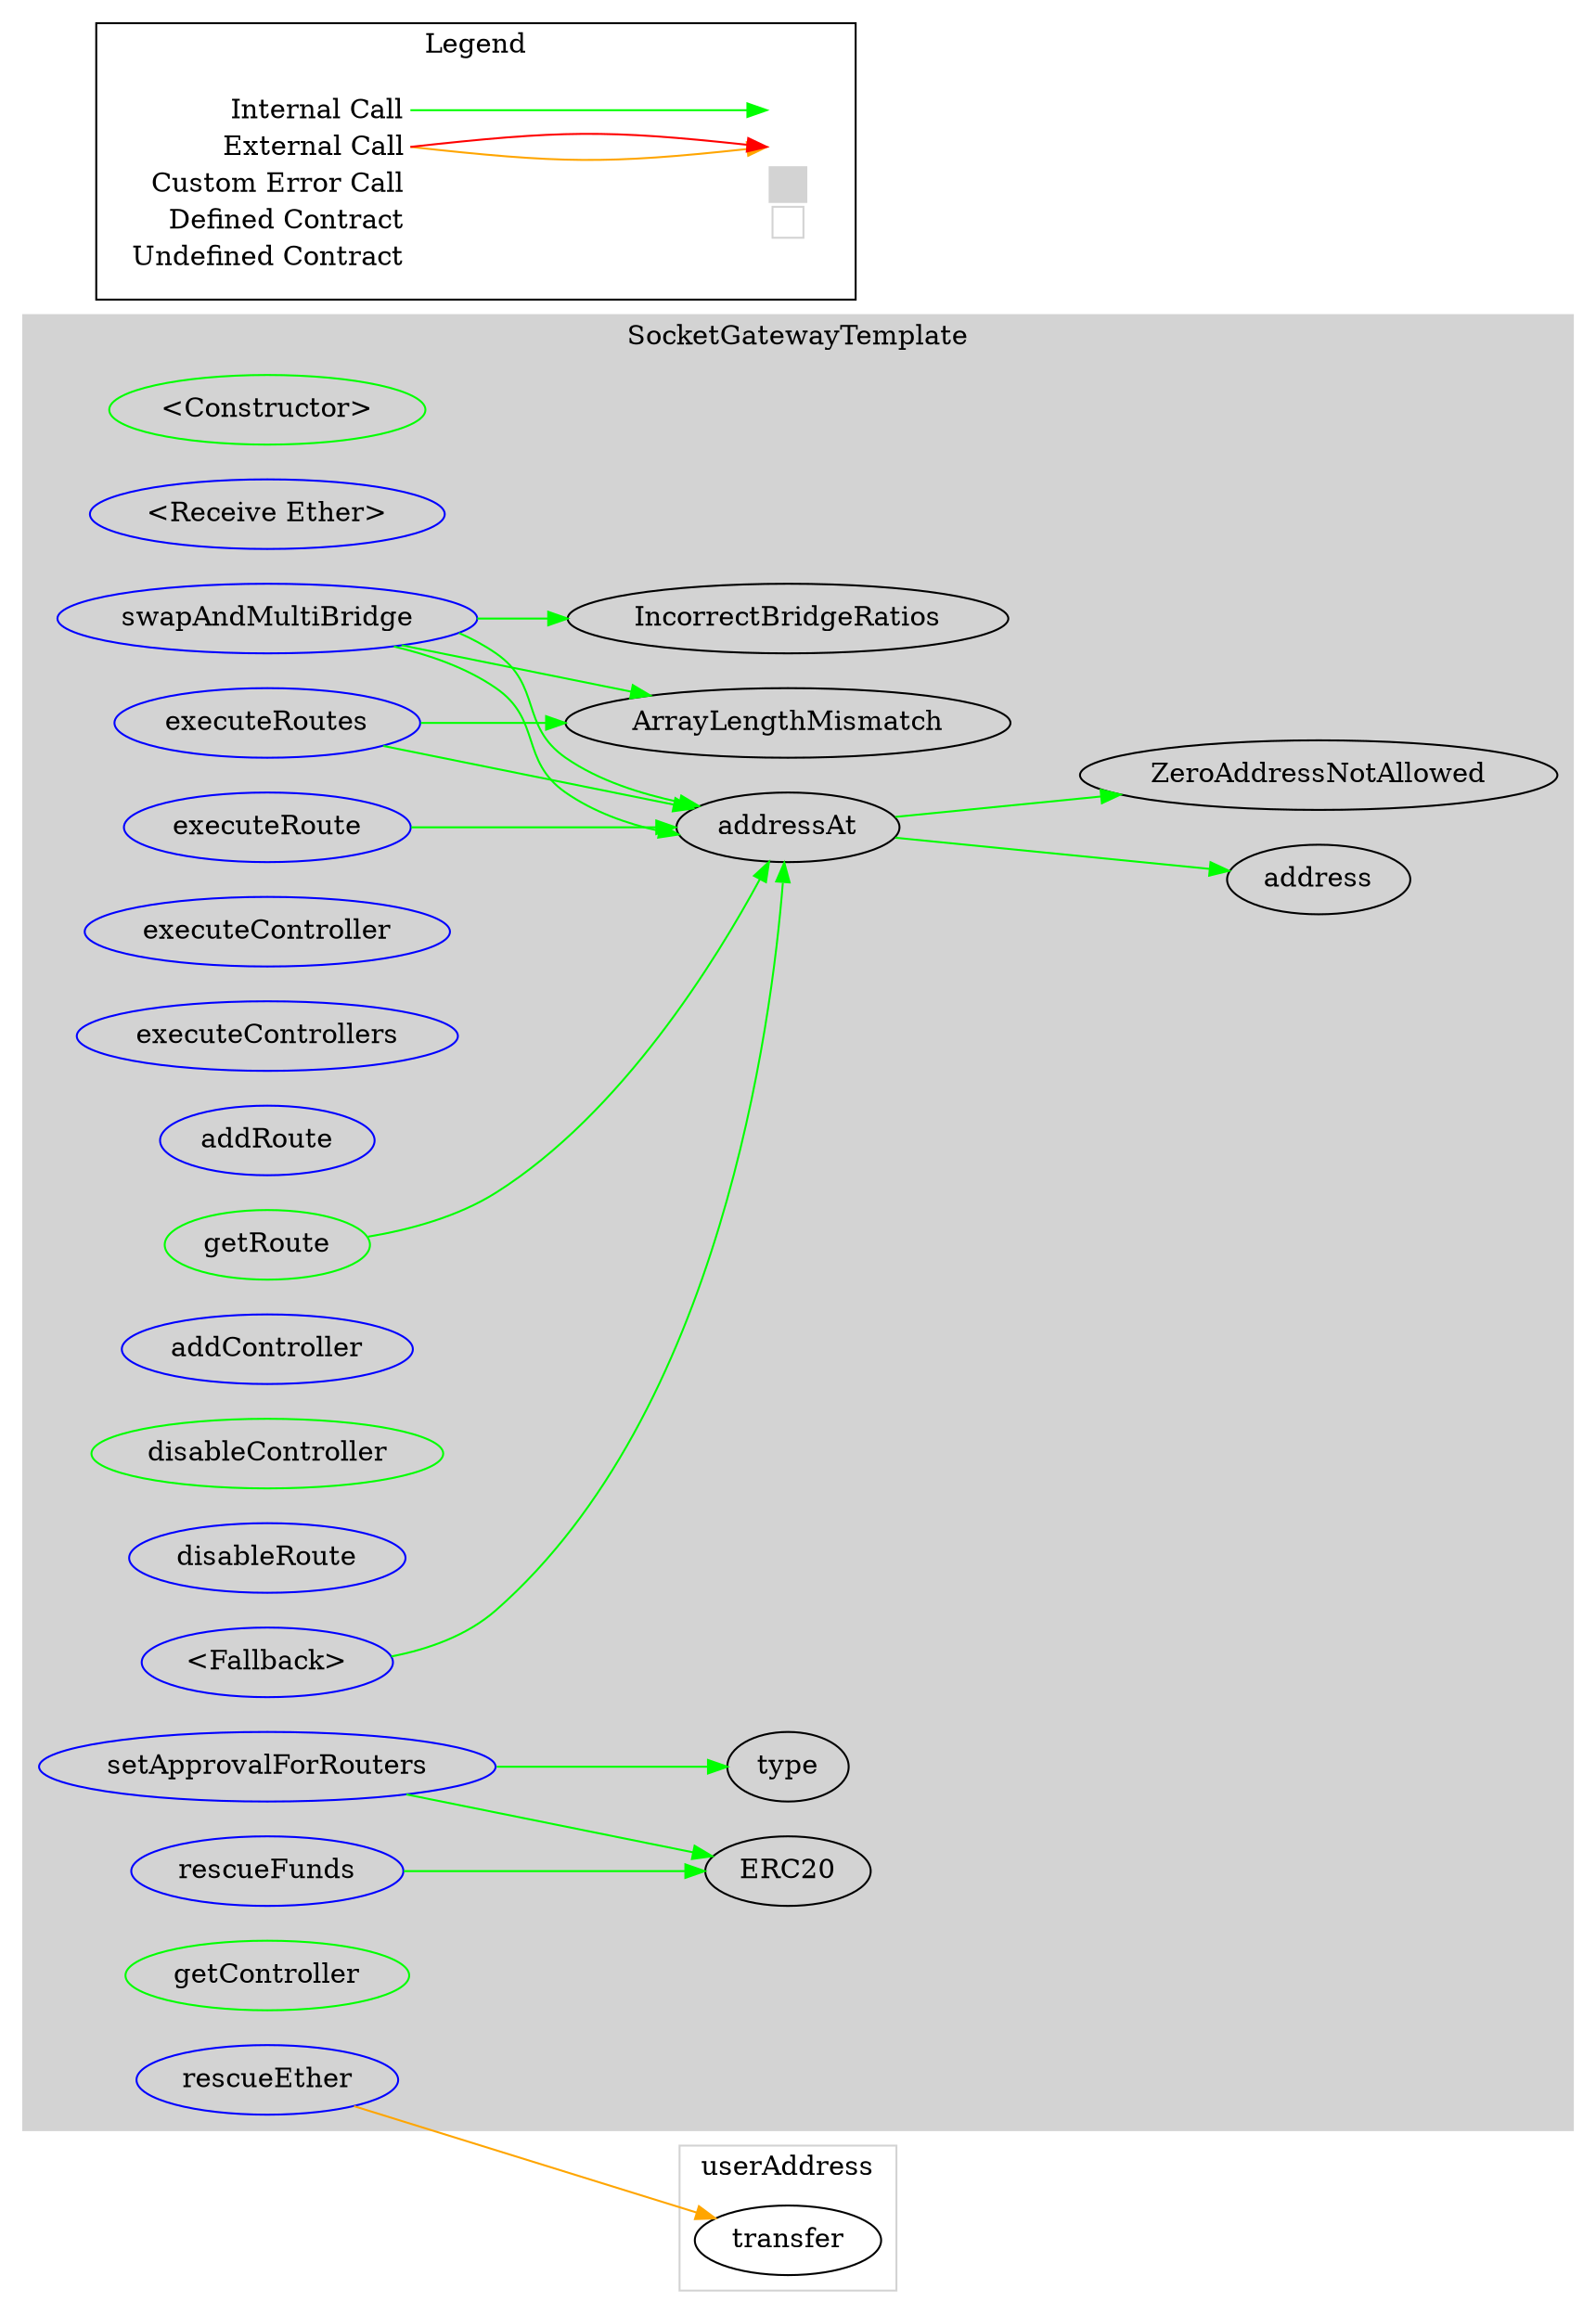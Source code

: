 digraph G {
  graph [ ratio = "auto", page = "100", compound =true ];
subgraph "clusterSocketGatewayTemplate" {
  graph [ label = "SocketGatewayTemplate", color = "lightgray", style = "filled", bgcolor = "lightgray" ];
  "SocketGatewayTemplate.<Constructor>" [ label = "<Constructor>", color = "green" ];
  "SocketGatewayTemplate.<Receive Ether>" [ label = "<Receive Ether>", color = "blue" ];
  "SocketGatewayTemplate.executeRoute" [ label = "executeRoute", color = "blue" ];
  "SocketGatewayTemplate.swapAndMultiBridge" [ label = "swapAndMultiBridge", color = "blue" ];
  "SocketGatewayTemplate.executeRoutes" [ label = "executeRoutes", color = "blue" ];
  "SocketGatewayTemplate.executeController" [ label = "executeController", color = "blue" ];
  "SocketGatewayTemplate.executeControllers" [ label = "executeControllers", color = "blue" ];
  "SocketGatewayTemplate.addRoute" [ label = "addRoute", color = "blue" ];
  "SocketGatewayTemplate.setApprovalForRouters" [ label = "setApprovalForRouters", color = "blue" ];
  "SocketGatewayTemplate.addController" [ label = "addController", color = "blue" ];
  "SocketGatewayTemplate.disableController" [ label = "disableController", color = "green" ];
  "SocketGatewayTemplate.disableRoute" [ label = "disableRoute", color = "blue" ];
  "SocketGatewayTemplate.rescueFunds" [ label = "rescueFunds", color = "blue" ];
  "SocketGatewayTemplate.rescueEther" [ label = "rescueEther", color = "blue" ];
  "SocketGatewayTemplate.getRoute" [ label = "getRoute", color = "green" ];
  "SocketGatewayTemplate.getController" [ label = "getController", color = "green" ];
  "SocketGatewayTemplate.addressAt" [ label = "addressAt" ];
  "SocketGatewayTemplate.<Fallback>" [ label = "<Fallback>", color = "blue" ];
  "SocketGatewayTemplate.ArrayLengthMismatch" [ label = "ArrayLengthMismatch" ];
  "SocketGatewayTemplate.IncorrectBridgeRatios" [ label = "IncorrectBridgeRatios" ];
  "SocketGatewayTemplate.ERC20" [ label = "ERC20" ];
  "SocketGatewayTemplate.type" [ label = "type" ];
  "SocketGatewayTemplate.address" [ label = "address" ];
  "SocketGatewayTemplate.ZeroAddressNotAllowed" [ label = "ZeroAddressNotAllowed" ];
}

subgraph "clusteruserAddress" {
  graph [ label = "userAddress", color = "lightgray" ];
  "userAddress.transfer" [ label = "transfer" ];
}

  "SocketGatewayTemplate.executeRoute";
  "SocketGatewayTemplate.addressAt";
  "SocketGatewayTemplate.swapAndMultiBridge";
  "SocketGatewayTemplate.ArrayLengthMismatch";
  "SocketGatewayTemplate.IncorrectBridgeRatios";
  "SocketGatewayTemplate.executeRoutes";
  "SocketGatewayTemplate.setApprovalForRouters";
  "SocketGatewayTemplate.ERC20";
  "SocketGatewayTemplate.type";
  "SocketGatewayTemplate.rescueFunds";
  "SocketGatewayTemplate.rescueEther";
  "userAddress.transfer";
  "SocketGatewayTemplate.getRoute";
  "SocketGatewayTemplate.address";
  "SocketGatewayTemplate.ZeroAddressNotAllowed";
  "SocketGatewayTemplate.<Fallback>";
  "SocketGatewayTemplate.executeRoute" -> "SocketGatewayTemplate.addressAt" [ color = "green" ];
  "SocketGatewayTemplate.swapAndMultiBridge" -> "SocketGatewayTemplate.ArrayLengthMismatch" [ color = "green" ];
  "SocketGatewayTemplate.swapAndMultiBridge" -> "SocketGatewayTemplate.IncorrectBridgeRatios" [ color = "green" ];
  "SocketGatewayTemplate.swapAndMultiBridge" -> "SocketGatewayTemplate.addressAt" [ color = "green" ];
  "SocketGatewayTemplate.swapAndMultiBridge" -> "SocketGatewayTemplate.addressAt" [ color = "green" ];
  "SocketGatewayTemplate.executeRoutes" -> "SocketGatewayTemplate.ArrayLengthMismatch" [ color = "green" ];
  "SocketGatewayTemplate.executeRoutes" -> "SocketGatewayTemplate.addressAt" [ color = "green" ];
  "SocketGatewayTemplate.setApprovalForRouters" -> "SocketGatewayTemplate.ERC20" [ color = "green" ];
  "SocketGatewayTemplate.setApprovalForRouters" -> "SocketGatewayTemplate.type" [ color = "green" ];
  "SocketGatewayTemplate.rescueFunds" -> "SocketGatewayTemplate.ERC20" [ color = "green" ];
  "SocketGatewayTemplate.rescueEther" -> "userAddress.transfer" [ color = "orange" ];
  "SocketGatewayTemplate.getRoute" -> "SocketGatewayTemplate.addressAt" [ color = "green" ];
  "SocketGatewayTemplate.addressAt" -> "SocketGatewayTemplate.address" [ color = "green" ];
  "SocketGatewayTemplate.addressAt" -> "SocketGatewayTemplate.ZeroAddressNotAllowed" [ color = "green" ];
  "SocketGatewayTemplate.<Fallback>" -> "SocketGatewayTemplate.addressAt" [ color = "green" ];


rankdir=LR
node [shape=plaintext]
subgraph cluster_01 { 
label = "Legend";
key [label=<<table border="0" cellpadding="2" cellspacing="0" cellborder="0">
  <tr><td align="right" port="i1">Internal Call</td></tr>
  <tr><td align="right" port="i2">External Call</td></tr>
  <tr><td align="right" port="i2">Custom Error Call</td></tr>
  <tr><td align="right" port="i3">Defined Contract</td></tr>
  <tr><td align="right" port="i4">Undefined Contract</td></tr>
  </table>>]
key2 [label=<<table border="0" cellpadding="2" cellspacing="0" cellborder="0">
  <tr><td port="i1">&nbsp;&nbsp;&nbsp;</td></tr>
  <tr><td port="i2">&nbsp;&nbsp;&nbsp;</td></tr>
  <tr><td port="i3" bgcolor="lightgray">&nbsp;&nbsp;&nbsp;</td></tr>
  <tr><td port="i4">
    <table border="1" cellborder="0" cellspacing="0" cellpadding="7" color="lightgray">
      <tr>
       <td></td>
      </tr>
     </table>
  </td></tr>
  </table>>]
key:i1:e -> key2:i1:w [color="green"]
key:i2:e -> key2:i2:w [color="orange"]
key:i2:e -> key2:i2:w [color="red"]
}
}


